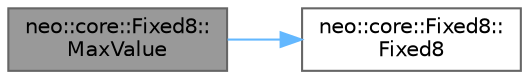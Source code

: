 digraph "neo::core::Fixed8::MaxValue"
{
 // LATEX_PDF_SIZE
  bgcolor="transparent";
  edge [fontname=Helvetica,fontsize=10,labelfontname=Helvetica,labelfontsize=10];
  node [fontname=Helvetica,fontsize=10,shape=box,height=0.2,width=0.4];
  rankdir="LR";
  Node1 [id="Node000001",label="neo::core::Fixed8::\lMaxValue",height=0.2,width=0.4,color="gray40", fillcolor="grey60", style="filled", fontcolor="black",tooltip="Gets the maximum Fixed8 value."];
  Node1 -> Node2 [id="edge1_Node000001_Node000002",color="steelblue1",style="solid",tooltip=" "];
  Node2 [id="Node000002",label="neo::core::Fixed8::\lFixed8",height=0.2,width=0.4,color="grey40", fillcolor="white", style="filled",URL="$classneo_1_1core_1_1_fixed8.html#af968bbed0349ceca499a71fcf49464fc",tooltip="Constructs a Fixed8 with value 0."];
}
